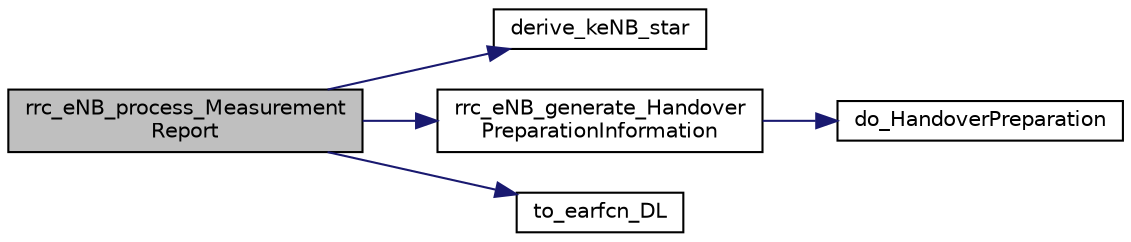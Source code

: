 digraph "rrc_eNB_process_MeasurementReport"
{
 // LATEX_PDF_SIZE
  edge [fontname="Helvetica",fontsize="10",labelfontname="Helvetica",labelfontsize="10"];
  node [fontname="Helvetica",fontsize="10",shape=record];
  rankdir="LR";
  Node1 [label="rrc_eNB_process_Measurement\lReport",height=0.2,width=0.4,color="black", fillcolor="grey75", style="filled", fontcolor="black",tooltip=" "];
  Node1 -> Node2 [color="midnightblue",fontsize="10",style="solid",fontname="Helvetica"];
  Node2 [label="derive_keNB_star",height=0.2,width=0.4,color="black", fillcolor="white", style="filled",URL="$rrc__eNB_8c.html#aec1af281b22c2e3362f160e54ed55f9b",tooltip=" "];
  Node1 -> Node3 [color="midnightblue",fontsize="10",style="solid",fontname="Helvetica"];
  Node3 [label="rrc_eNB_generate_Handover\lPreparationInformation",height=0.2,width=0.4,color="black", fillcolor="white", style="filled",URL="$group____rrc.html#ga7ffb976969c1661e8915f9ff3d252bda",tooltip=" "];
  Node3 -> Node4 [color="midnightblue",fontsize="10",style="solid",fontname="Helvetica"];
  Node4 [label="do_HandoverPreparation",height=0.2,width=0.4,color="black", fillcolor="white", style="filled",URL="$asn1__msg_8c.html#aaf5bb5f4557aaa6f76dd167241b513c4",tooltip=" "];
  Node1 -> Node5 [color="midnightblue",fontsize="10",style="solid",fontname="Helvetica"];
  Node5 [label="to_earfcn_DL",height=0.2,width=0.4,color="black", fillcolor="white", style="filled",URL="$rrc__eNB_8c.html#ac9220a0d6d7da8f2ee70f93aa42a5277",tooltip=" "];
}
